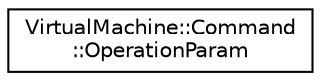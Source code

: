 digraph "Graphical Class Hierarchy"
{
  edge [fontname="Helvetica",fontsize="10",labelfontname="Helvetica",labelfontsize="10"];
  node [fontname="Helvetica",fontsize="10",shape=record];
  rankdir="LR";
  Node0 [label="VirtualMachine::Command\l::OperationParam",height=0.2,width=0.4,color="black", fillcolor="white", style="filled",URL="$unionaworx_1_1lib_1_1expressions_1_1detail_1_1VirtualMachine_1_1Command_1_1OperationParam.html"];
}

